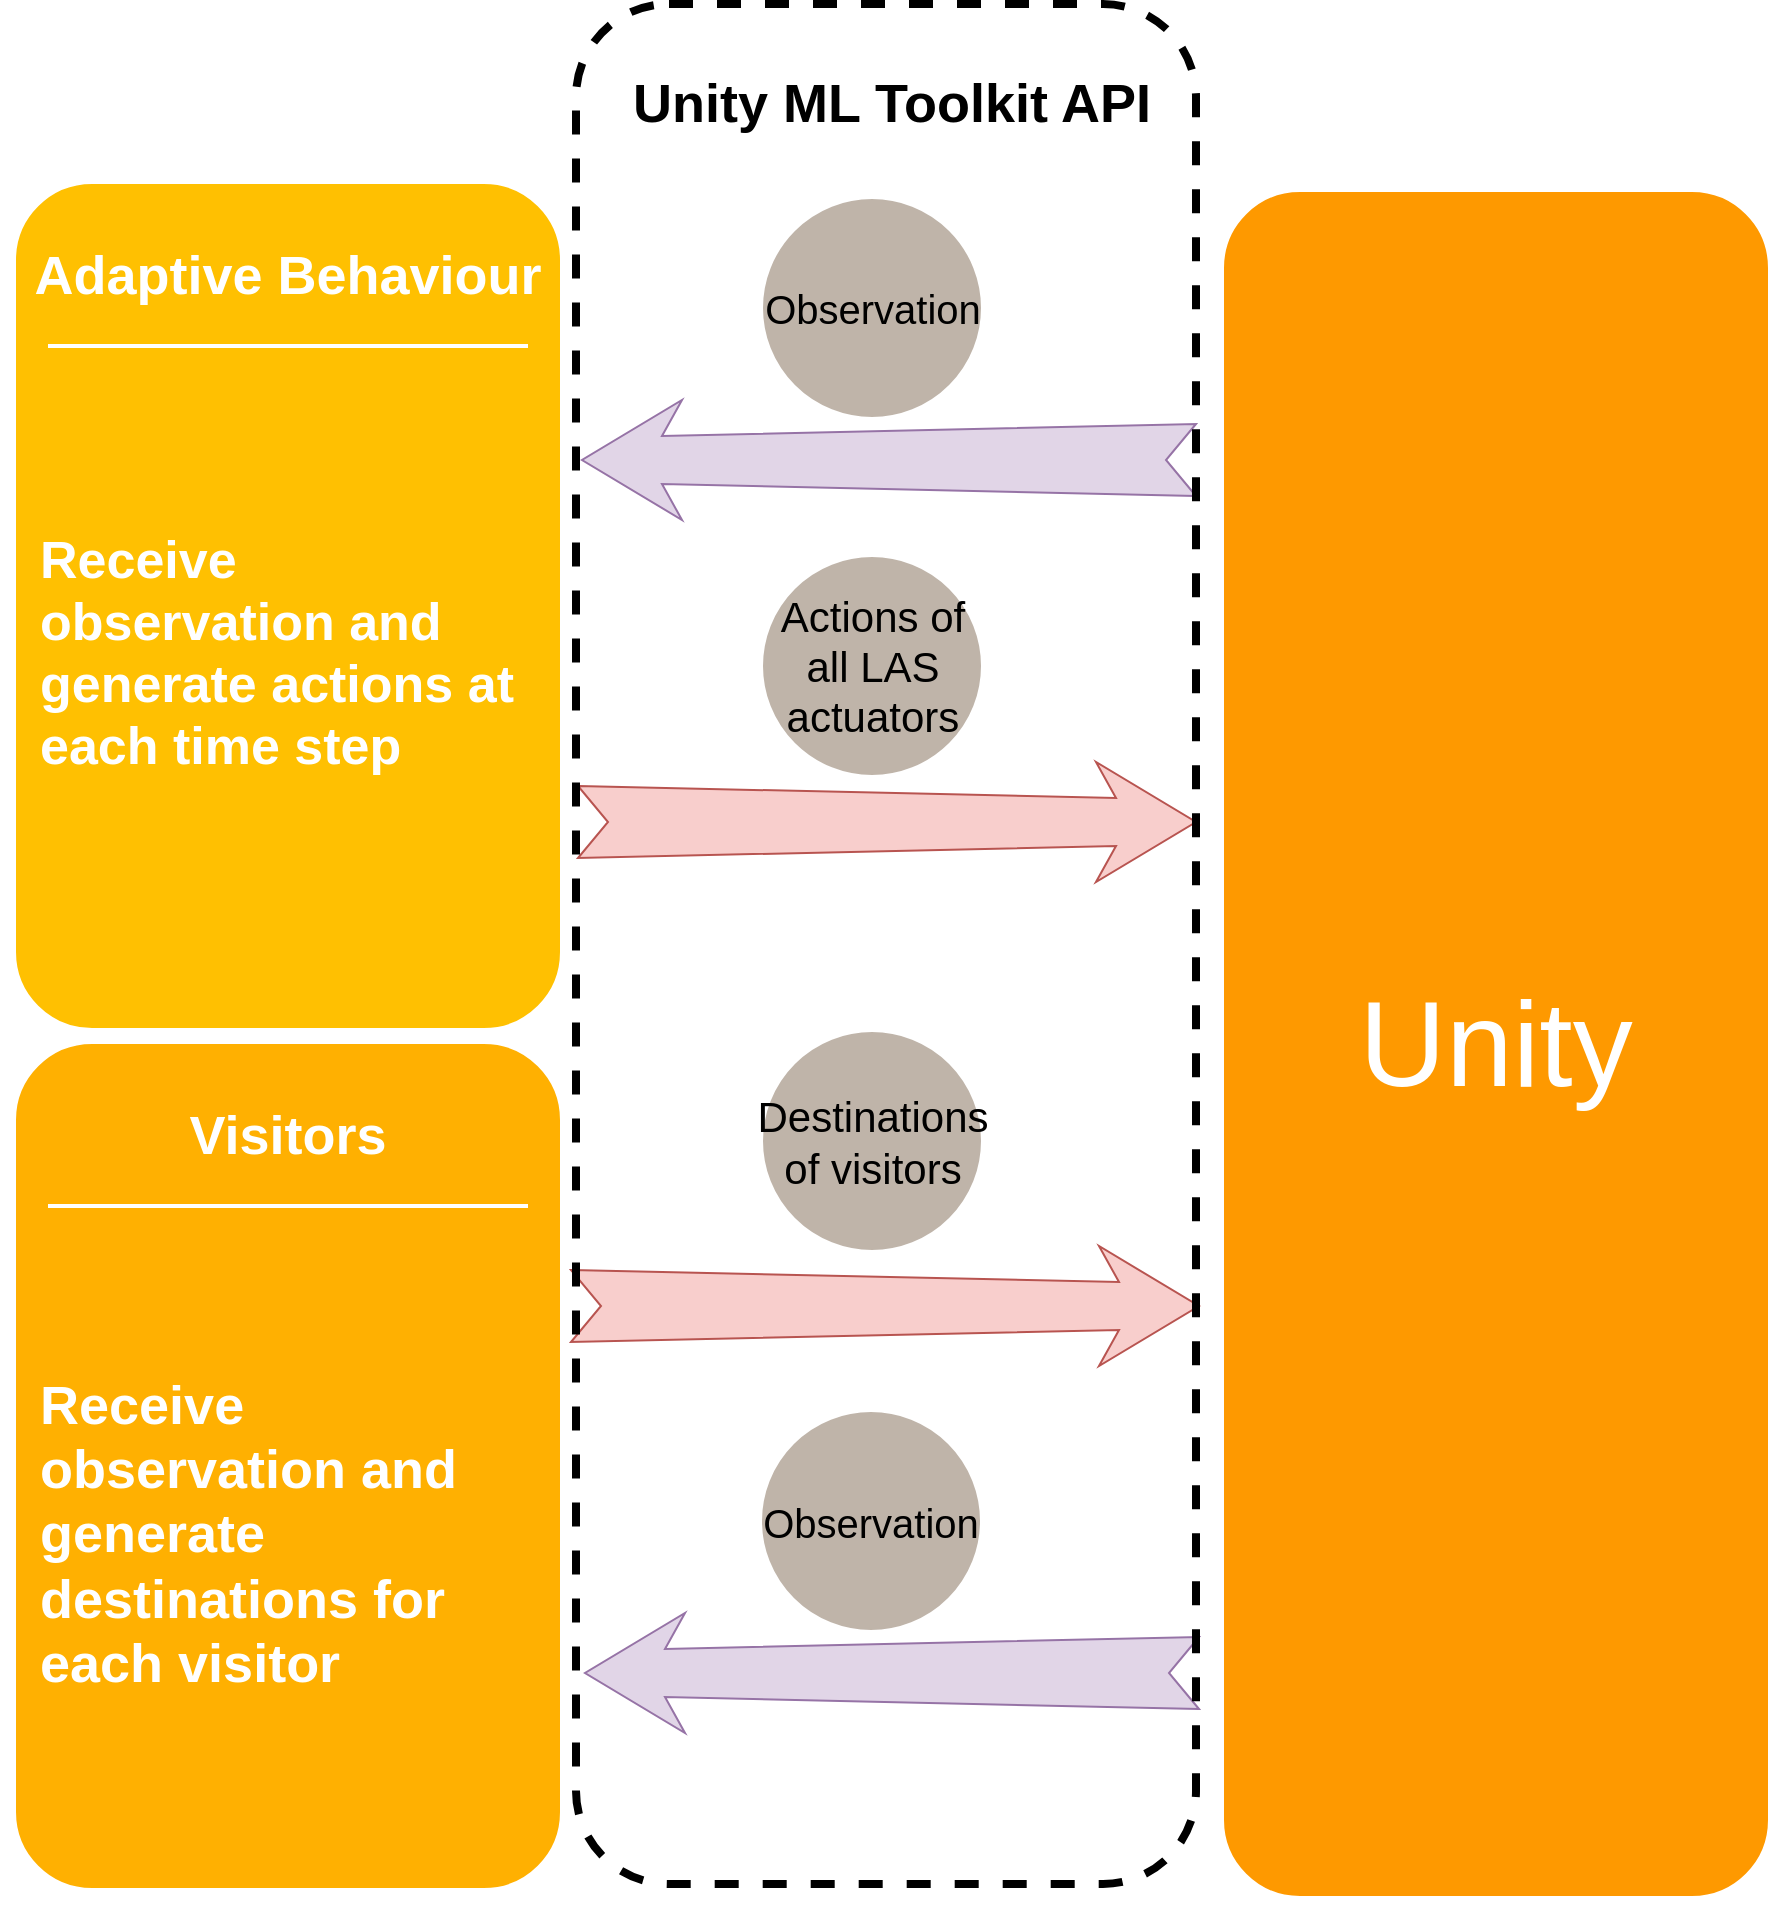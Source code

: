 <mxfile version="12.2.7" type="device" pages="1"><diagram name="Page-1" id="12e1b939-464a-85fe-373e-61e167be1490"><mxGraphModel dx="1483" dy="759" grid="1" gridSize="10" guides="1" tooltips="1" connect="1" arrows="1" fold="1" page="1" pageScale="1.5" pageWidth="1169" pageHeight="826" background="#ffffff" math="0" shadow="0"><root><mxCell id="0"/><mxCell id="1" parent="0"/><mxCell id="60da8b9f42644d3a-17" value="" style="whiteSpace=wrap;html=1;rounded=1;shadow=0;strokeWidth=8;fontSize=20;align=center;fillColor=#FFC001;strokeColor=#FFFFFF;" parent="1" vertex="1"><mxGeometry x="596" y="316" width="280" height="430" as="geometry"/></mxCell><mxCell id="60da8b9f42644d3a-18" value="Adaptive Behaviour" style="text;html=1;strokeColor=none;fillColor=none;align=center;verticalAlign=middle;whiteSpace=wrap;rounded=0;shadow=0;fontSize=27;fontColor=#FFFFFF;fontStyle=1" parent="1" vertex="1"><mxGeometry x="596" y="336" width="280" height="60" as="geometry"/></mxCell><mxCell id="60da8b9f42644d3a-20" value="" style="line;strokeWidth=2;html=1;rounded=0;shadow=0;fontSize=27;align=center;fillColor=none;strokeColor=#FFFFFF;" parent="1" vertex="1"><mxGeometry x="616" y="396" width="240" height="10" as="geometry"/></mxCell><mxCell id="60da8b9f42644d3a-24" value="" style="whiteSpace=wrap;html=1;rounded=1;shadow=0;strokeWidth=8;fontSize=20;align=center;fillColor=#FFB001;strokeColor=#FFFFFF;" parent="1" vertex="1"><mxGeometry x="596" y="746" width="280" height="430" as="geometry"/></mxCell><mxCell id="60da8b9f42644d3a-25" value="Visitors" style="text;html=1;strokeColor=none;fillColor=none;align=center;verticalAlign=middle;whiteSpace=wrap;rounded=0;shadow=0;fontSize=27;fontColor=#FFFFFF;fontStyle=1" parent="1" vertex="1"><mxGeometry x="596" y="766" width="280" height="60" as="geometry"/></mxCell><mxCell id="60da8b9f42644d3a-27" value="" style="line;strokeWidth=2;html=1;rounded=0;shadow=0;fontSize=27;align=center;fillColor=none;strokeColor=#FFFFFF;" parent="1" vertex="1"><mxGeometry x="616" y="826" width="240" height="10" as="geometry"/></mxCell><mxCell id="60da8b9f42644d3a-31" value="" style="whiteSpace=wrap;html=1;rounded=1;shadow=0;strokeWidth=8;fontSize=20;align=center;fillColor=#FE9900;strokeColor=#FFFFFF;" parent="1" vertex="1"><mxGeometry x="1200" y="320" width="280" height="860" as="geometry"/></mxCell><mxCell id="1YpyE_t17u2Bkl6gVTNr-6" value="&lt;div style=&quot;text-align: left ; font-size: 26px&quot;&gt;&lt;span&gt;Receive observation and generate actions at each time step&lt;/span&gt;&lt;br&gt;&lt;/div&gt;&lt;div style=&quot;text-align: left ; font-size: 26px&quot;&gt;&lt;font style=&quot;font-size: 26px&quot;&gt;&amp;nbsp;&lt;/font&gt;&lt;/div&gt;" style="text;html=1;strokeColor=none;fillColor=none;align=center;verticalAlign=middle;whiteSpace=wrap;rounded=0;shadow=0;fontSize=27;fontColor=#FFFFFF;fontStyle=1" parent="1" vertex="1"><mxGeometry x="611" y="400" width="250" height="340" as="geometry"/></mxCell><mxCell id="1YpyE_t17u2Bkl6gVTNr-7" value="&lt;font style=&quot;font-size: 21px&quot; color=&quot;#000000&quot;&gt;Actions of all LAS actuators&lt;/font&gt;" style="ellipse;whiteSpace=wrap;html=1;rounded=0;shadow=0;strokeWidth=6;fontSize=14;align=center;fillColor=#BFB4A9;strokeColor=#FFFFFF;fontColor=#FFFFFF;" parent="1" vertex="1"><mxGeometry x="970.5" y="503.5" width="115" height="115" as="geometry"/></mxCell><mxCell id="1YpyE_t17u2Bkl6gVTNr-8" value="&lt;font style=&quot;font-size: 20px&quot; color=&quot;#000000&quot;&gt;Observation&lt;/font&gt;" style="ellipse;whiteSpace=wrap;html=1;rounded=0;shadow=0;strokeWidth=6;fontSize=14;align=center;fillColor=#BFB4A9;strokeColor=#FFFFFF;fontColor=#FFFFFF;" parent="1" vertex="1"><mxGeometry x="970.5" y="324.5" width="115" height="115" as="geometry"/></mxCell><mxCell id="1YpyE_t17u2Bkl6gVTNr-9" value="" style="html=1;shadow=0;dashed=0;align=center;verticalAlign=middle;shape=mxgraph.arrows2.stylisedArrow;dy=0.6;dx=40;notch=15;feather=0.4;rounded=0;strokeWidth=1;fontSize=27;strokeColor=#9673a6;fillColor=#e1d5e7;rotation=180;" parent="1" vertex="1"><mxGeometry x="883" y="428" width="307" height="60" as="geometry"/></mxCell><mxCell id="1YpyE_t17u2Bkl6gVTNr-10" value="Receive observation and generate destinations for each visitor" style="text;html=1;strokeColor=none;fillColor=none;align=left;verticalAlign=middle;whiteSpace=wrap;rounded=0;shadow=0;fontSize=27;fontColor=#FFFFFF;fontStyle=1" parent="1" vertex="1"><mxGeometry x="610" y="830" width="250" height="330" as="geometry"/></mxCell><mxCell id="1YpyE_t17u2Bkl6gVTNr-11" value="&lt;font style=&quot;font-size: 20px&quot; color=&quot;#000000&quot;&gt;Observation&lt;/font&gt;" style="ellipse;whiteSpace=wrap;html=1;rounded=0;shadow=0;strokeWidth=6;fontSize=14;align=center;fillColor=#BFB4A9;strokeColor=#FFFFFF;fontColor=#FFFFFF;" parent="1" vertex="1"><mxGeometry x="970" y="931" width="115" height="115" as="geometry"/></mxCell><mxCell id="1YpyE_t17u2Bkl6gVTNr-12" value="" style="html=1;shadow=0;dashed=0;align=center;verticalAlign=middle;shape=mxgraph.arrows2.stylisedArrow;dy=0.6;dx=40;notch=15;feather=0.4;rounded=0;strokeWidth=1;fontSize=27;strokeColor=#9673a6;fillColor=#e1d5e7;rotation=180;" parent="1" vertex="1"><mxGeometry x="884.5" y="1034.5" width="307" height="60" as="geometry"/></mxCell><mxCell id="1YpyE_t17u2Bkl6gVTNr-13" value="" style="html=1;shadow=0;dashed=0;align=center;verticalAlign=middle;shape=mxgraph.arrows2.stylisedArrow;dy=0.6;dx=40;notch=15;feather=0.4;rounded=0;strokeWidth=1;fontSize=27;strokeColor=#b85450;fillColor=#f8cecc;" parent="1" vertex="1"><mxGeometry x="881" y="609" width="309" height="60" as="geometry"/></mxCell><mxCell id="1YpyE_t17u2Bkl6gVTNr-14" value="" style="html=1;shadow=0;dashed=0;align=center;verticalAlign=middle;shape=mxgraph.arrows2.stylisedArrow;dy=0.6;dx=40;notch=15;feather=0.4;rounded=0;strokeWidth=1;fontSize=27;strokeColor=#b85450;fillColor=#f8cecc;" parent="1" vertex="1"><mxGeometry x="877.5" y="851" width="314" height="60" as="geometry"/></mxCell><mxCell id="1YpyE_t17u2Bkl6gVTNr-15" value="&lt;font color=&quot;#000000&quot;&gt;&lt;span style=&quot;font-size: 21px&quot;&gt;Destinations of visitors&lt;/span&gt;&lt;/font&gt;" style="ellipse;whiteSpace=wrap;html=1;rounded=0;shadow=0;strokeWidth=6;fontSize=14;align=center;fillColor=#BFB4A9;strokeColor=#FFFFFF;fontColor=#FFFFFF;" parent="1" vertex="1"><mxGeometry x="970.5" y="741" width="115" height="115" as="geometry"/></mxCell><mxCell id="0PkZEOfFBRQKm2aCRPvk-1" value="&lt;span style=&quot;font-size: 60px&quot;&gt;&lt;font color=&quot;#ffffff&quot;&gt;Unity&lt;/font&gt;&lt;/span&gt;" style="text;html=1;strokeColor=none;fillColor=none;align=center;verticalAlign=middle;whiteSpace=wrap;rounded=0;" vertex="1" parent="1"><mxGeometry x="1210" y="330" width="260" height="840" as="geometry"/></mxCell><mxCell id="0PkZEOfFBRQKm2aCRPvk-8" value="" style="rounded=1;whiteSpace=wrap;html=1;dashed=1;fillColor=none;strokeWidth=4;" vertex="1" parent="1"><mxGeometry x="880" y="230" width="310" height="940" as="geometry"/></mxCell><mxCell id="0PkZEOfFBRQKm2aCRPvk-9" value="&lt;font color=&quot;#000000&quot;&gt;Unity ML Toolkit API&lt;/font&gt;" style="text;html=1;strokeColor=none;fillColor=none;align=center;verticalAlign=middle;whiteSpace=wrap;rounded=0;shadow=0;fontSize=27;fontColor=#FFFFFF;fontStyle=1" vertex="1" parent="1"><mxGeometry x="898" y="250" width="280" height="60" as="geometry"/></mxCell></root></mxGraphModel></diagram></mxfile>